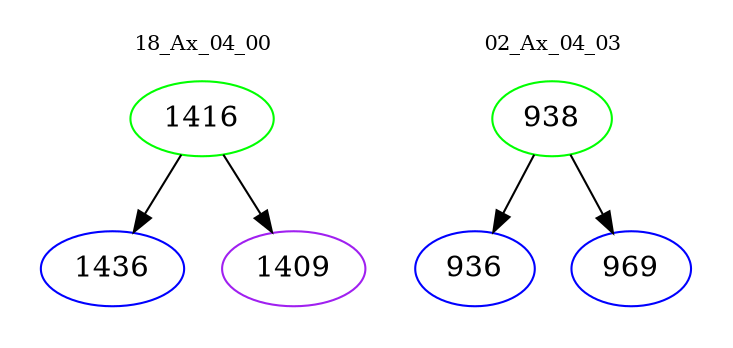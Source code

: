 digraph{
subgraph cluster_0 {
color = white
label = "18_Ax_04_00";
fontsize=10;
T0_1416 [label="1416", color="green"]
T0_1416 -> T0_1436 [color="black"]
T0_1436 [label="1436", color="blue"]
T0_1416 -> T0_1409 [color="black"]
T0_1409 [label="1409", color="purple"]
}
subgraph cluster_1 {
color = white
label = "02_Ax_04_03";
fontsize=10;
T1_938 [label="938", color="green"]
T1_938 -> T1_936 [color="black"]
T1_936 [label="936", color="blue"]
T1_938 -> T1_969 [color="black"]
T1_969 [label="969", color="blue"]
}
}

